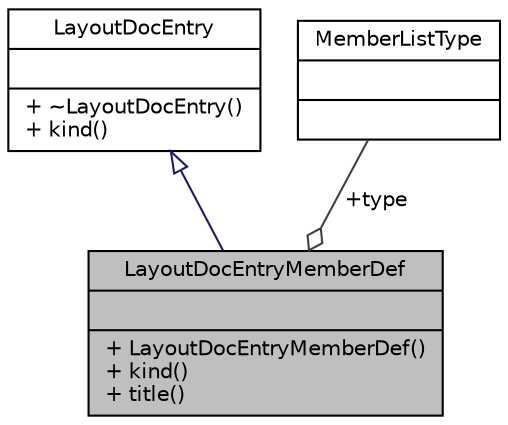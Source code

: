 digraph "LayoutDocEntryMemberDef"
{
 // LATEX_PDF_SIZE
  edge [fontname="Helvetica",fontsize="10",labelfontname="Helvetica",labelfontsize="10"];
  node [fontname="Helvetica",fontsize="10",shape=record];
  Node1 [label="{LayoutDocEntryMemberDef\n||+ LayoutDocEntryMemberDef()\l+ kind()\l+ title()\l}",height=0.2,width=0.4,color="black", fillcolor="grey75", style="filled", fontcolor="black",tooltip="Represents of a member definition list with configurable title."];
  Node2 -> Node1 [dir="back",color="midnightblue",fontsize="10",style="solid",arrowtail="onormal",fontname="Helvetica"];
  Node2 [label="{LayoutDocEntry\n||+ ~LayoutDocEntry()\l+ kind()\l}",height=0.2,width=0.4,color="black", fillcolor="white", style="filled",URL="$structLayoutDocEntry.html",tooltip="Base class representing a piece of a documentation page."];
  Node3 -> Node1 [color="grey25",fontsize="10",style="solid",label=" +type" ,arrowhead="odiamond",fontname="Helvetica"];
  Node3 [label="{MemberListType\n||}",height=0.2,width=0.4,color="black", fillcolor="white", style="filled",tooltip=" "];
}

